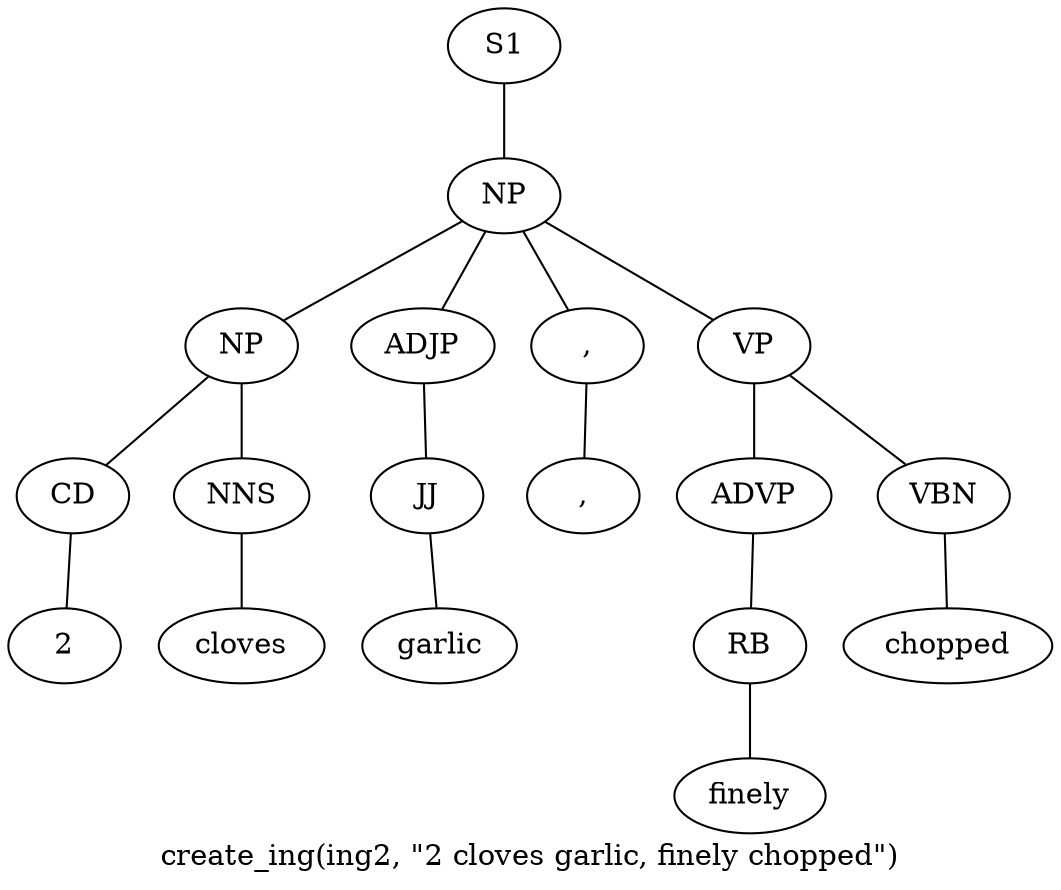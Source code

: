 graph SyntaxGraph {
	label = "create_ing(ing2, \"2 cloves garlic, finely chopped\")";
	Node0 [label="S1"];
	Node1 [label="NP"];
	Node2 [label="NP"];
	Node3 [label="CD"];
	Node4 [label="2"];
	Node5 [label="NNS"];
	Node6 [label="cloves"];
	Node7 [label="ADJP"];
	Node8 [label="JJ"];
	Node9 [label="garlic"];
	Node10 [label=","];
	Node11 [label=","];
	Node12 [label="VP"];
	Node13 [label="ADVP"];
	Node14 [label="RB"];
	Node15 [label="finely"];
	Node16 [label="VBN"];
	Node17 [label="chopped"];

	Node0 -- Node1;
	Node1 -- Node2;
	Node1 -- Node7;
	Node1 -- Node10;
	Node1 -- Node12;
	Node2 -- Node3;
	Node2 -- Node5;
	Node3 -- Node4;
	Node5 -- Node6;
	Node7 -- Node8;
	Node8 -- Node9;
	Node10 -- Node11;
	Node12 -- Node13;
	Node12 -- Node16;
	Node13 -- Node14;
	Node14 -- Node15;
	Node16 -- Node17;
}